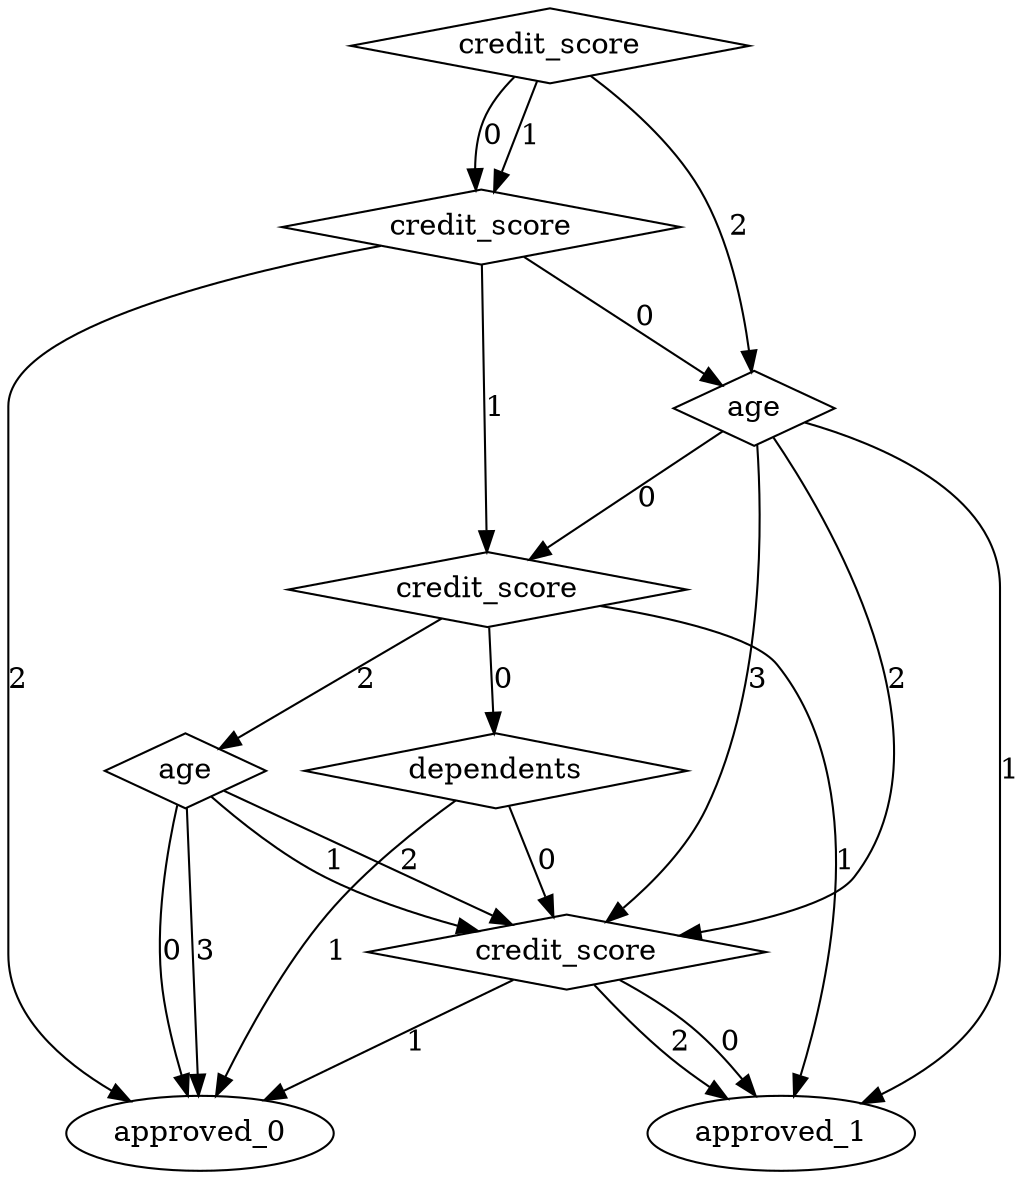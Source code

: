 digraph {
node [label=approved_1,style=""] approved_1
node [label=approved_0,style=""] approved_0
node [label=approved_1,style=""] approved_1
node [label=approved_0,style=""] approved_0
node [label=approved_0,style=""] approved_0
node [label=approved_0,style=""] approved_0
node [label=approved_1,style=""] approved_1
node [label=approved_1,style=""] approved_1
node [label=approved_0,style=""] approved_0
node [label=credit_score,shape="diamond",style=""] 6
node [label=dependents,shape="diamond",style=""] 5
node [label=age,shape="diamond",style=""] 4
node [label=credit_score,shape="diamond",style=""] 3
node [label=age,shape="diamond",style=""] 2
node [label=credit_score,shape="diamond",style=""] 1
node [label=credit_score,shape="diamond",style=""] 0

6 -> approved_1 [label="2"]
6 -> approved_0 [label="1"]
6 -> approved_1 [label="0"]
5 -> approved_0 [label="1"]
5 -> 6 [label="0"]
4 -> approved_0 [label="3"]
4 -> 6 [label="2"]
4 -> 6 [label="1"]
4 -> approved_0 [label="0"]
3 -> 4 [label="2"]
3 -> approved_1 [label="1"]
3 -> 5 [label="0"]
2 -> 6 [label="3"]
2 -> 6 [label="2"]
2 -> approved_1 [label="1"]
2 -> 3 [label="0"]
1 -> approved_0 [label="2"]
1 -> 3 [label="1"]
1 -> 2 [label="0"]
0 -> 2 [label="2"]
0 -> 1 [label="1"]
0 -> 1 [label="0"]
}